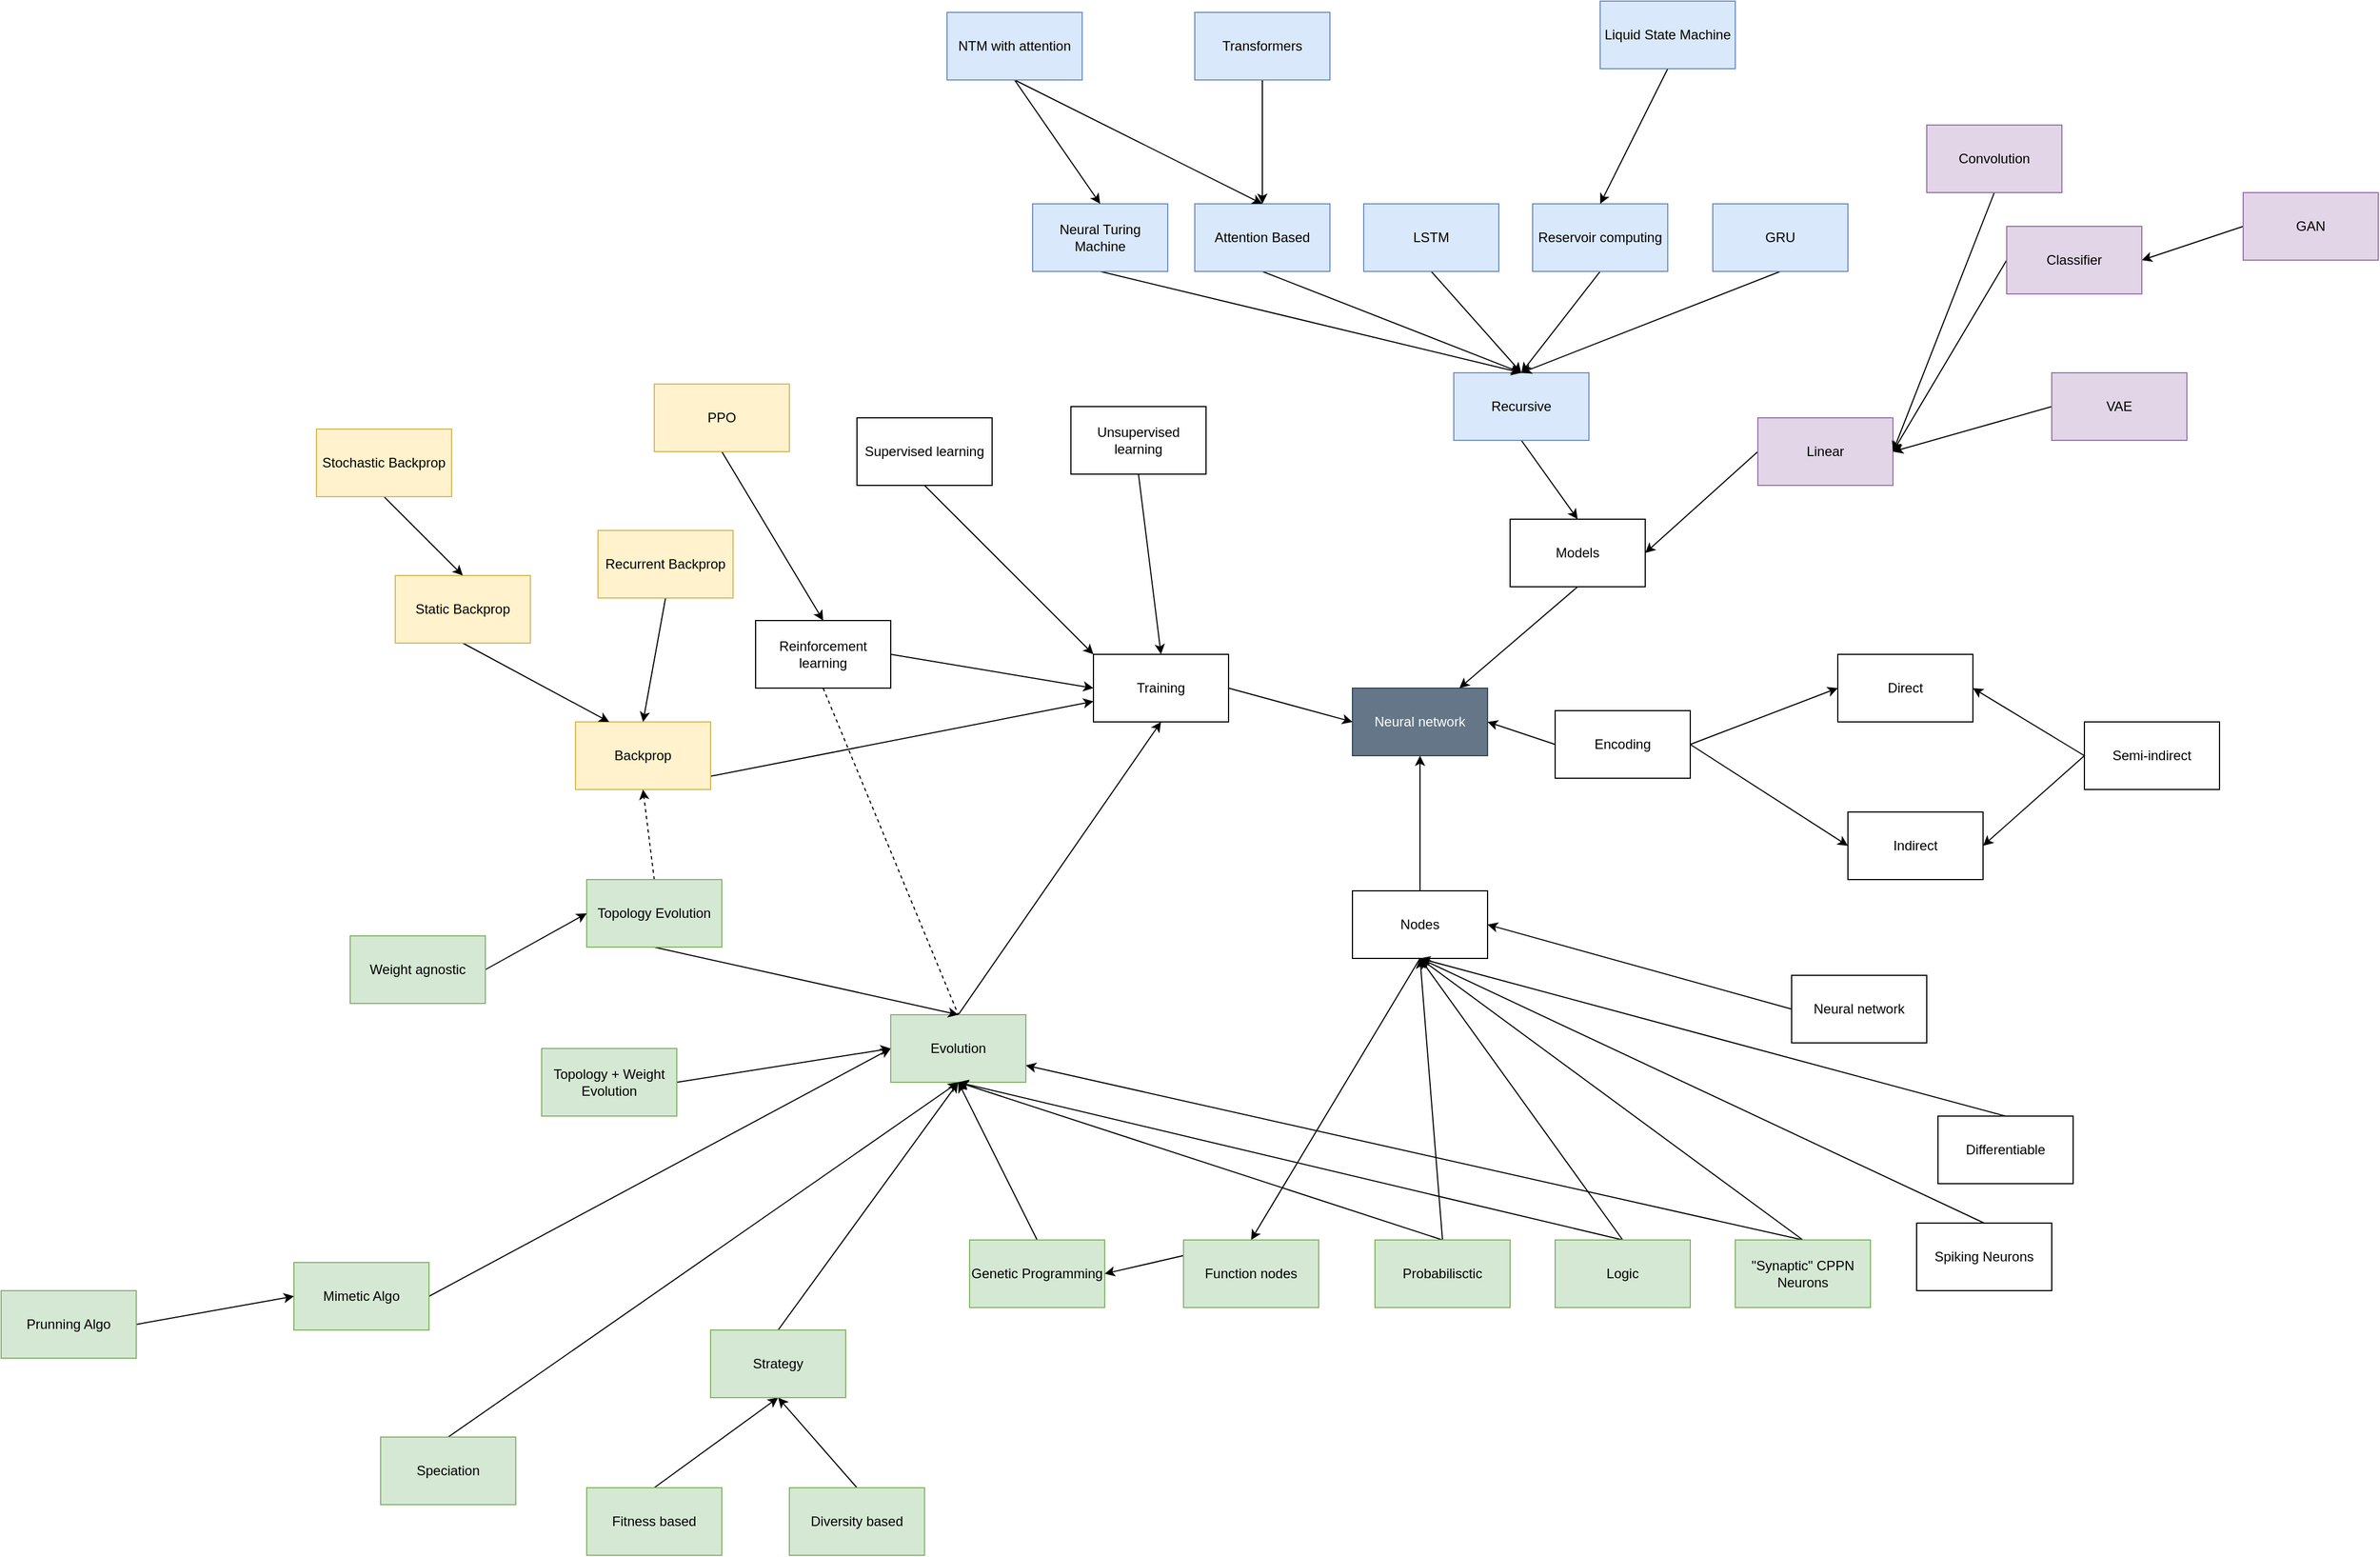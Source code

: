 <mxfile version="20.7.4" type="device"><diagram id="jckQeYtzRk6wlmxEwUo7" name="Page-1"><mxGraphModel dx="3683" dy="2355" grid="1" gridSize="10" guides="1" tooltips="1" connect="1" arrows="1" fold="1" page="1" pageScale="1" pageWidth="827" pageHeight="1169" math="0" shadow="0"><root><mxCell id="0"/><mxCell id="1" parent="0"/><mxCell id="OM-wwiW8pmbri_8npia0-2" value="Neural network" style="rounded=0;whiteSpace=wrap;html=1;fillColor=#647687;fontColor=#ffffff;strokeColor=#314354;" parent="1" vertex="1"><mxGeometry x="330" y="330" width="120" height="60" as="geometry"/></mxCell><mxCell id="OM-wwiW8pmbri_8npia0-6" style="edgeStyle=none;rounded=0;orthogonalLoop=1;jettySize=auto;html=1;exitX=0.5;exitY=1;exitDx=0;exitDy=0;" parent="1" source="OM-wwiW8pmbri_8npia0-5" target="OM-wwiW8pmbri_8npia0-2" edge="1"><mxGeometry relative="1" as="geometry"/></mxCell><mxCell id="OM-wwiW8pmbri_8npia0-5" value="Models" style="rounded=0;whiteSpace=wrap;html=1;" parent="1" vertex="1"><mxGeometry x="470" y="180" width="120" height="60" as="geometry"/></mxCell><mxCell id="OM-wwiW8pmbri_8npia0-28" style="edgeStyle=none;rounded=0;orthogonalLoop=1;jettySize=auto;html=1;exitX=1;exitY=0.5;exitDx=0;exitDy=0;entryX=0;entryY=0.5;entryDx=0;entryDy=0;" parent="1" source="OM-wwiW8pmbri_8npia0-7" target="OM-wwiW8pmbri_8npia0-2" edge="1"><mxGeometry relative="1" as="geometry"/></mxCell><mxCell id="OM-wwiW8pmbri_8npia0-7" value="Training" style="rounded=0;whiteSpace=wrap;html=1;" parent="1" vertex="1"><mxGeometry x="100" y="300" width="120" height="60" as="geometry"/></mxCell><mxCell id="OM-wwiW8pmbri_8npia0-74" style="edgeStyle=none;rounded=0;orthogonalLoop=1;jettySize=auto;html=1;exitX=0;exitY=0.5;exitDx=0;exitDy=0;entryX=1;entryY=0.5;entryDx=0;entryDy=0;" parent="1" source="OM-wwiW8pmbri_8npia0-9" target="OM-wwiW8pmbri_8npia0-5" edge="1"><mxGeometry relative="1" as="geometry"/></mxCell><mxCell id="OM-wwiW8pmbri_8npia0-9" value="Linear" style="rounded=0;whiteSpace=wrap;html=1;fillColor=#e1d5e7;strokeColor=#9673a6;" parent="1" vertex="1"><mxGeometry x="690" y="90" width="120" height="60" as="geometry"/></mxCell><mxCell id="OM-wwiW8pmbri_8npia0-12" style="edgeStyle=none;rounded=0;orthogonalLoop=1;jettySize=auto;html=1;exitX=0.5;exitY=1;exitDx=0;exitDy=0;entryX=1;entryY=0.5;entryDx=0;entryDy=0;" parent="1" source="OM-wwiW8pmbri_8npia0-11" target="OM-wwiW8pmbri_8npia0-9" edge="1"><mxGeometry relative="1" as="geometry"/></mxCell><mxCell id="OM-wwiW8pmbri_8npia0-11" value="Convolution" style="rounded=0;whiteSpace=wrap;html=1;fillColor=#e1d5e7;strokeColor=#9673a6;" parent="1" vertex="1"><mxGeometry x="840" y="-170" width="120" height="60" as="geometry"/></mxCell><mxCell id="OM-wwiW8pmbri_8npia0-14" style="edgeStyle=none;rounded=0;orthogonalLoop=1;jettySize=auto;html=1;exitX=0.5;exitY=1;exitDx=0;exitDy=0;entryX=0.5;entryY=0;entryDx=0;entryDy=0;" parent="1" source="OM-wwiW8pmbri_8npia0-13" target="OM-wwiW8pmbri_8npia0-5" edge="1"><mxGeometry relative="1" as="geometry"/></mxCell><mxCell id="OM-wwiW8pmbri_8npia0-13" value="Recursive" style="rounded=0;whiteSpace=wrap;html=1;fillColor=#dae8fc;strokeColor=#6c8ebf;" parent="1" vertex="1"><mxGeometry x="420" y="50" width="120" height="60" as="geometry"/></mxCell><mxCell id="OM-wwiW8pmbri_8npia0-17" style="edgeStyle=none;rounded=0;orthogonalLoop=1;jettySize=auto;html=1;exitX=0.5;exitY=1;exitDx=0;exitDy=0;entryX=0.5;entryY=0;entryDx=0;entryDy=0;" parent="1" source="OM-wwiW8pmbri_8npia0-16" target="OM-wwiW8pmbri_8npia0-13" edge="1"><mxGeometry relative="1" as="geometry"/></mxCell><mxCell id="OM-wwiW8pmbri_8npia0-16" value="LSTM" style="rounded=0;whiteSpace=wrap;html=1;fillColor=#dae8fc;strokeColor=#6c8ebf;" parent="1" vertex="1"><mxGeometry x="340" y="-100" width="120" height="60" as="geometry"/></mxCell><mxCell id="OM-wwiW8pmbri_8npia0-19" style="edgeStyle=none;rounded=0;orthogonalLoop=1;jettySize=auto;html=1;exitX=0.5;exitY=1;exitDx=0;exitDy=0;entryX=0.5;entryY=0;entryDx=0;entryDy=0;" parent="1" source="OM-wwiW8pmbri_8npia0-18" target="OM-wwiW8pmbri_8npia0-13" edge="1"><mxGeometry relative="1" as="geometry"/></mxCell><mxCell id="OM-wwiW8pmbri_8npia0-18" value="Attention Based" style="rounded=0;whiteSpace=wrap;html=1;fillColor=#dae8fc;strokeColor=#6c8ebf;" parent="1" vertex="1"><mxGeometry x="190" y="-100" width="120" height="60" as="geometry"/></mxCell><mxCell id="OM-wwiW8pmbri_8npia0-22" style="edgeStyle=none;rounded=0;orthogonalLoop=1;jettySize=auto;html=1;exitX=0.5;exitY=1;exitDx=0;exitDy=0;entryX=0.5;entryY=0;entryDx=0;entryDy=0;" parent="1" source="OM-wwiW8pmbri_8npia0-21" target="OM-wwiW8pmbri_8npia0-13" edge="1"><mxGeometry relative="1" as="geometry"/></mxCell><mxCell id="OM-wwiW8pmbri_8npia0-21" value="Neural Turing Machine" style="rounded=0;whiteSpace=wrap;html=1;fillColor=#dae8fc;strokeColor=#6c8ebf;" parent="1" vertex="1"><mxGeometry x="46" y="-100" width="120" height="60" as="geometry"/></mxCell><mxCell id="OM-wwiW8pmbri_8npia0-24" style="edgeStyle=none;rounded=0;orthogonalLoop=1;jettySize=auto;html=1;exitX=0.5;exitY=1;exitDx=0;exitDy=0;entryX=0.5;entryY=0;entryDx=0;entryDy=0;" parent="1" source="OM-wwiW8pmbri_8npia0-23" target="OM-wwiW8pmbri_8npia0-21" edge="1"><mxGeometry relative="1" as="geometry"/></mxCell><mxCell id="OM-wwiW8pmbri_8npia0-25" style="edgeStyle=none;rounded=0;orthogonalLoop=1;jettySize=auto;html=1;exitX=0.5;exitY=1;exitDx=0;exitDy=0;entryX=0.5;entryY=0;entryDx=0;entryDy=0;" parent="1" source="OM-wwiW8pmbri_8npia0-23" target="OM-wwiW8pmbri_8npia0-18" edge="1"><mxGeometry relative="1" as="geometry"/></mxCell><mxCell id="OM-wwiW8pmbri_8npia0-23" value="NTM with attention" style="rounded=0;whiteSpace=wrap;html=1;fillColor=#dae8fc;strokeColor=#6c8ebf;" parent="1" vertex="1"><mxGeometry x="-30" y="-270" width="120" height="60" as="geometry"/></mxCell><mxCell id="OM-wwiW8pmbri_8npia0-27" style="edgeStyle=none;rounded=0;orthogonalLoop=1;jettySize=auto;html=1;exitX=0.5;exitY=1;exitDx=0;exitDy=0;" parent="1" source="OM-wwiW8pmbri_8npia0-26" target="OM-wwiW8pmbri_8npia0-7" edge="1"><mxGeometry relative="1" as="geometry"/></mxCell><mxCell id="OM-wwiW8pmbri_8npia0-26" value="Backprop" style="rounded=0;whiteSpace=wrap;html=1;fillColor=#fff2cc;strokeColor=#d6b656;" parent="1" vertex="1"><mxGeometry x="-360" y="360" width="120" height="60" as="geometry"/></mxCell><mxCell id="OM-wwiW8pmbri_8npia0-30" style="edgeStyle=none;rounded=0;orthogonalLoop=1;jettySize=auto;html=1;exitX=0.5;exitY=1;exitDx=0;exitDy=0;entryX=0.5;entryY=0;entryDx=0;entryDy=0;" parent="1" source="OM-wwiW8pmbri_8npia0-29" target="OM-wwiW8pmbri_8npia0-26" edge="1"><mxGeometry relative="1" as="geometry"/></mxCell><mxCell id="OM-wwiW8pmbri_8npia0-29" value="Recurrent Backprop" style="rounded=0;whiteSpace=wrap;html=1;fillColor=#fff2cc;strokeColor=#d6b656;" parent="1" vertex="1"><mxGeometry x="-340" y="190" width="120" height="60" as="geometry"/></mxCell><mxCell id="OM-wwiW8pmbri_8npia0-32" style="edgeStyle=none;rounded=0;orthogonalLoop=1;jettySize=auto;html=1;exitX=0.5;exitY=1;exitDx=0;exitDy=0;entryX=0.25;entryY=0;entryDx=0;entryDy=0;" parent="1" source="OM-wwiW8pmbri_8npia0-31" target="OM-wwiW8pmbri_8npia0-26" edge="1"><mxGeometry relative="1" as="geometry"/></mxCell><mxCell id="OM-wwiW8pmbri_8npia0-31" value="Static Backprop" style="rounded=0;whiteSpace=wrap;html=1;fillColor=#fff2cc;strokeColor=#d6b656;" parent="1" vertex="1"><mxGeometry x="-520" y="230" width="120" height="60" as="geometry"/></mxCell><mxCell id="OM-wwiW8pmbri_8npia0-34" style="edgeStyle=none;rounded=0;orthogonalLoop=1;jettySize=auto;html=1;exitX=0.5;exitY=1;exitDx=0;exitDy=0;entryX=0.5;entryY=0;entryDx=0;entryDy=0;" parent="1" source="OM-wwiW8pmbri_8npia0-33" target="OM-wwiW8pmbri_8npia0-31" edge="1"><mxGeometry relative="1" as="geometry"/></mxCell><mxCell id="OM-wwiW8pmbri_8npia0-33" value="Stochastic Backprop" style="rounded=0;whiteSpace=wrap;html=1;fillColor=#fff2cc;strokeColor=#d6b656;" parent="1" vertex="1"><mxGeometry x="-590" y="100" width="120" height="60" as="geometry"/></mxCell><mxCell id="OM-wwiW8pmbri_8npia0-44" style="edgeStyle=none;rounded=0;orthogonalLoop=1;jettySize=auto;html=1;exitX=1;exitY=0.5;exitDx=0;exitDy=0;entryX=0;entryY=0.5;entryDx=0;entryDy=0;" parent="1" source="OM-wwiW8pmbri_8npia0-36" target="OM-wwiW8pmbri_8npia0-43" edge="1"><mxGeometry relative="1" as="geometry"/></mxCell><mxCell id="OM-wwiW8pmbri_8npia0-36" value="Mimetic Algo" style="rounded=0;whiteSpace=wrap;html=1;fillColor=#d5e8d4;strokeColor=#82b366;" parent="1" vertex="1"><mxGeometry x="-610" y="840" width="120" height="60" as="geometry"/></mxCell><mxCell id="OM-wwiW8pmbri_8npia0-40" style="edgeStyle=none;rounded=0;orthogonalLoop=1;jettySize=auto;html=1;exitX=1;exitY=0.5;exitDx=0;exitDy=0;entryX=0;entryY=0.5;entryDx=0;entryDy=0;" parent="1" source="OM-wwiW8pmbri_8npia0-39" target="OM-wwiW8pmbri_8npia0-36" edge="1"><mxGeometry relative="1" as="geometry"/></mxCell><mxCell id="OM-wwiW8pmbri_8npia0-39" value="Prunning Algo" style="rounded=0;whiteSpace=wrap;html=1;fillColor=#d5e8d4;strokeColor=#82b366;" parent="1" vertex="1"><mxGeometry x="-870" y="865" width="120" height="60" as="geometry"/></mxCell><mxCell id="OM-wwiW8pmbri_8npia0-67" style="edgeStyle=none;rounded=0;orthogonalLoop=1;jettySize=auto;html=1;exitX=1;exitY=0.5;exitDx=0;exitDy=0;entryX=0;entryY=0.5;entryDx=0;entryDy=0;" parent="1" source="OM-wwiW8pmbri_8npia0-41" target="OM-wwiW8pmbri_8npia0-43" edge="1"><mxGeometry relative="1" as="geometry"/></mxCell><mxCell id="OM-wwiW8pmbri_8npia0-41" value="Topology + Weight Evolution" style="rounded=0;whiteSpace=wrap;html=1;fillColor=#d5e8d4;strokeColor=#82b366;" parent="1" vertex="1"><mxGeometry x="-390" y="650" width="120" height="60" as="geometry"/></mxCell><mxCell id="OM-wwiW8pmbri_8npia0-116" style="edgeStyle=none;rounded=0;orthogonalLoop=1;jettySize=auto;html=1;exitX=0.5;exitY=0;exitDx=0;exitDy=0;entryX=0.5;entryY=1;entryDx=0;entryDy=0;" parent="1" source="OM-wwiW8pmbri_8npia0-43" target="OM-wwiW8pmbri_8npia0-7" edge="1"><mxGeometry relative="1" as="geometry"/></mxCell><mxCell id="OM-wwiW8pmbri_8npia0-43" value="Evolution" style="rounded=0;whiteSpace=wrap;html=1;fillColor=#d5e8d4;strokeColor=#82b366;" parent="1" vertex="1"><mxGeometry x="-80" y="620" width="120" height="60" as="geometry"/></mxCell><mxCell id="OM-wwiW8pmbri_8npia0-49" style="edgeStyle=none;rounded=0;orthogonalLoop=1;jettySize=auto;html=1;exitX=0.5;exitY=1;exitDx=0;exitDy=0;entryX=0.5;entryY=0;entryDx=0;entryDy=0;" parent="1" source="OM-wwiW8pmbri_8npia0-48" target="OM-wwiW8pmbri_8npia0-43" edge="1"><mxGeometry relative="1" as="geometry"/></mxCell><mxCell id="OM-wwiW8pmbri_8npia0-115" style="edgeStyle=none;rounded=0;orthogonalLoop=1;jettySize=auto;html=1;exitX=0.5;exitY=0;exitDx=0;exitDy=0;entryX=0.5;entryY=1;entryDx=0;entryDy=0;dashed=1;" parent="1" source="OM-wwiW8pmbri_8npia0-48" target="OM-wwiW8pmbri_8npia0-26" edge="1"><mxGeometry relative="1" as="geometry"/></mxCell><mxCell id="OM-wwiW8pmbri_8npia0-48" value="Topology Evolution" style="rounded=0;whiteSpace=wrap;html=1;fillColor=#d5e8d4;strokeColor=#82b366;" parent="1" vertex="1"><mxGeometry x="-350" y="500" width="120" height="60" as="geometry"/></mxCell><mxCell id="OM-wwiW8pmbri_8npia0-52" style="edgeStyle=none;rounded=0;orthogonalLoop=1;jettySize=auto;html=1;exitX=1;exitY=0.5;exitDx=0;exitDy=0;entryX=0;entryY=0.5;entryDx=0;entryDy=0;" parent="1" source="OM-wwiW8pmbri_8npia0-51" target="OM-wwiW8pmbri_8npia0-48" edge="1"><mxGeometry relative="1" as="geometry"/></mxCell><mxCell id="OM-wwiW8pmbri_8npia0-51" value="Weight agnostic" style="rounded=0;whiteSpace=wrap;html=1;fillColor=#d5e8d4;strokeColor=#82b366;" parent="1" vertex="1"><mxGeometry x="-560" y="550" width="120" height="60" as="geometry"/></mxCell><mxCell id="OM-wwiW8pmbri_8npia0-63" style="edgeStyle=none;rounded=0;orthogonalLoop=1;jettySize=auto;html=1;exitX=0.5;exitY=0;exitDx=0;exitDy=0;entryX=0.5;entryY=1;entryDx=0;entryDy=0;" parent="1" source="OM-wwiW8pmbri_8npia0-61" target="OM-wwiW8pmbri_8npia0-43" edge="1"><mxGeometry relative="1" as="geometry"/></mxCell><mxCell id="OM-wwiW8pmbri_8npia0-61" value="Speciation" style="rounded=0;whiteSpace=wrap;html=1;fillColor=#d5e8d4;strokeColor=#82b366;" parent="1" vertex="1"><mxGeometry x="-533" y="995" width="120" height="60" as="geometry"/></mxCell><mxCell id="OM-wwiW8pmbri_8npia0-107" style="edgeStyle=none;rounded=0;orthogonalLoop=1;jettySize=auto;html=1;exitX=0.5;exitY=0;exitDx=0;exitDy=0;entryX=0.5;entryY=1;entryDx=0;entryDy=0;" parent="1" source="OM-wwiW8pmbri_8npia0-65" target="OM-wwiW8pmbri_8npia0-105" edge="1"><mxGeometry relative="1" as="geometry"/></mxCell><mxCell id="OM-wwiW8pmbri_8npia0-65" value="Fitness based" style="rounded=0;whiteSpace=wrap;html=1;fillColor=#d5e8d4;strokeColor=#82b366;" parent="1" vertex="1"><mxGeometry x="-350" y="1040" width="120" height="60" as="geometry"/></mxCell><mxCell id="OM-wwiW8pmbri_8npia0-98" style="edgeStyle=none;rounded=0;orthogonalLoop=1;jettySize=auto;html=1;exitX=0;exitY=0.5;exitDx=0;exitDy=0;entryX=1;entryY=0.5;entryDx=0;entryDy=0;" parent="1" source="OM-wwiW8pmbri_8npia0-69" target="OM-wwiW8pmbri_8npia0-96" edge="1"><mxGeometry relative="1" as="geometry"/></mxCell><mxCell id="OM-wwiW8pmbri_8npia0-69" value="GAN" style="rounded=0;whiteSpace=wrap;html=1;fillColor=#e1d5e7;strokeColor=#9673a6;" parent="1" vertex="1"><mxGeometry x="1121" y="-110" width="120" height="60" as="geometry"/></mxCell><mxCell id="OM-wwiW8pmbri_8npia0-73" style="edgeStyle=none;rounded=0;orthogonalLoop=1;jettySize=auto;html=1;exitX=0;exitY=0.5;exitDx=0;exitDy=0;entryX=1;entryY=0.5;entryDx=0;entryDy=0;" parent="1" source="OM-wwiW8pmbri_8npia0-70" target="OM-wwiW8pmbri_8npia0-9" edge="1"><mxGeometry relative="1" as="geometry"/></mxCell><mxCell id="OM-wwiW8pmbri_8npia0-70" value="VAE" style="rounded=0;whiteSpace=wrap;html=1;fillColor=#e1d5e7;strokeColor=#9673a6;" parent="1" vertex="1"><mxGeometry x="951" y="50" width="120" height="60" as="geometry"/></mxCell><mxCell id="OM-wwiW8pmbri_8npia0-84" style="edgeStyle=none;rounded=0;orthogonalLoop=1;jettySize=auto;html=1;exitX=0.5;exitY=0;exitDx=0;exitDy=0;entryX=0.5;entryY=1;entryDx=0;entryDy=0;" parent="1" source="OM-wwiW8pmbri_8npia0-75" target="OM-wwiW8pmbri_8npia0-2" edge="1"><mxGeometry relative="1" as="geometry"/></mxCell><mxCell id="OM-wwiW8pmbri_8npia0-112" style="edgeStyle=none;rounded=0;orthogonalLoop=1;jettySize=auto;html=1;exitX=0.5;exitY=1;exitDx=0;exitDy=0;entryX=0.5;entryY=0;entryDx=0;entryDy=0;" parent="1" source="OM-wwiW8pmbri_8npia0-75" target="OM-wwiW8pmbri_8npia0-111" edge="1"><mxGeometry relative="1" as="geometry"/></mxCell><mxCell id="OM-wwiW8pmbri_8npia0-75" value="Nodes" style="rounded=0;whiteSpace=wrap;html=1;" parent="1" vertex="1"><mxGeometry x="330" y="510" width="120" height="60" as="geometry"/></mxCell><mxCell id="OM-wwiW8pmbri_8npia0-85" style="edgeStyle=none;rounded=0;orthogonalLoop=1;jettySize=auto;html=1;exitX=0.5;exitY=0;exitDx=0;exitDy=0;entryX=0.5;entryY=1;entryDx=0;entryDy=0;" parent="1" source="OM-wwiW8pmbri_8npia0-78" target="OM-wwiW8pmbri_8npia0-75" edge="1"><mxGeometry relative="1" as="geometry"/></mxCell><mxCell id="OM-wwiW8pmbri_8npia0-78" value="Differentiable" style="rounded=0;whiteSpace=wrap;html=1;" parent="1" vertex="1"><mxGeometry x="850" y="710" width="120" height="60" as="geometry"/></mxCell><mxCell id="OM-wwiW8pmbri_8npia0-86" style="edgeStyle=none;rounded=0;orthogonalLoop=1;jettySize=auto;html=1;exitX=0.5;exitY=0;exitDx=0;exitDy=0;entryX=0.5;entryY=1;entryDx=0;entryDy=0;" parent="1" source="OM-wwiW8pmbri_8npia0-80" target="OM-wwiW8pmbri_8npia0-75" edge="1"><mxGeometry relative="1" as="geometry"/></mxCell><mxCell id="OM-wwiW8pmbri_8npia0-89" style="edgeStyle=none;rounded=0;orthogonalLoop=1;jettySize=auto;html=1;exitX=0.5;exitY=0;exitDx=0;exitDy=0;entryX=0.5;entryY=1;entryDx=0;entryDy=0;" parent="1" source="OM-wwiW8pmbri_8npia0-80" target="OM-wwiW8pmbri_8npia0-43" edge="1"><mxGeometry relative="1" as="geometry"/></mxCell><mxCell id="OM-wwiW8pmbri_8npia0-80" value="Logic" style="rounded=0;whiteSpace=wrap;html=1;fillColor=#d5e8d4;strokeColor=#82b366;" parent="1" vertex="1"><mxGeometry x="510" y="820" width="120" height="60" as="geometry"/></mxCell><mxCell id="OM-wwiW8pmbri_8npia0-87" style="edgeStyle=none;rounded=0;orthogonalLoop=1;jettySize=auto;html=1;exitX=0.5;exitY=0;exitDx=0;exitDy=0;entryX=0.5;entryY=1;entryDx=0;entryDy=0;" parent="1" source="OM-wwiW8pmbri_8npia0-82" target="OM-wwiW8pmbri_8npia0-75" edge="1"><mxGeometry relative="1" as="geometry"/></mxCell><mxCell id="OM-wwiW8pmbri_8npia0-88" style="edgeStyle=none;rounded=0;orthogonalLoop=1;jettySize=auto;html=1;exitX=0.5;exitY=0;exitDx=0;exitDy=0;entryX=0.5;entryY=1;entryDx=0;entryDy=0;" parent="1" source="OM-wwiW8pmbri_8npia0-82" target="OM-wwiW8pmbri_8npia0-43" edge="1"><mxGeometry relative="1" as="geometry"/></mxCell><mxCell id="OM-wwiW8pmbri_8npia0-82" value="Probabilisctic" style="rounded=0;whiteSpace=wrap;html=1;fillColor=#d5e8d4;strokeColor=#82b366;" parent="1" vertex="1"><mxGeometry x="350" y="820" width="120" height="60" as="geometry"/></mxCell><mxCell id="OM-wwiW8pmbri_8npia0-94" style="edgeStyle=none;rounded=0;orthogonalLoop=1;jettySize=auto;html=1;exitX=1;exitY=0.5;exitDx=0;exitDy=0;entryX=0;entryY=0.5;entryDx=0;entryDy=0;" parent="1" source="OM-wwiW8pmbri_8npia0-90" target="OM-wwiW8pmbri_8npia0-92" edge="1"><mxGeometry relative="1" as="geometry"/></mxCell><mxCell id="OM-wwiW8pmbri_8npia0-95" style="edgeStyle=none;rounded=0;orthogonalLoop=1;jettySize=auto;html=1;exitX=1;exitY=0.5;exitDx=0;exitDy=0;entryX=0;entryY=0.5;entryDx=0;entryDy=0;" parent="1" source="OM-wwiW8pmbri_8npia0-90" target="OM-wwiW8pmbri_8npia0-93" edge="1"><mxGeometry relative="1" as="geometry"/></mxCell><mxCell id="OM-wwiW8pmbri_8npia0-101" style="edgeStyle=none;rounded=0;orthogonalLoop=1;jettySize=auto;html=1;exitX=0;exitY=0.5;exitDx=0;exitDy=0;entryX=1;entryY=0.5;entryDx=0;entryDy=0;" parent="1" source="OM-wwiW8pmbri_8npia0-90" target="OM-wwiW8pmbri_8npia0-2" edge="1"><mxGeometry relative="1" as="geometry"/></mxCell><mxCell id="OM-wwiW8pmbri_8npia0-90" value="Encoding" style="rounded=0;whiteSpace=wrap;html=1;" parent="1" vertex="1"><mxGeometry x="510" y="350" width="120" height="60" as="geometry"/></mxCell><mxCell id="OM-wwiW8pmbri_8npia0-92" value="Direct" style="rounded=0;whiteSpace=wrap;html=1;" parent="1" vertex="1"><mxGeometry x="761" y="300" width="120" height="60" as="geometry"/></mxCell><mxCell id="OM-wwiW8pmbri_8npia0-93" value="Indirect" style="rounded=0;whiteSpace=wrap;html=1;" parent="1" vertex="1"><mxGeometry x="770" y="440" width="120" height="60" as="geometry"/></mxCell><mxCell id="OM-wwiW8pmbri_8npia0-97" style="edgeStyle=none;rounded=0;orthogonalLoop=1;jettySize=auto;html=1;exitX=0;exitY=0.5;exitDx=0;exitDy=0;entryX=1;entryY=0.5;entryDx=0;entryDy=0;" parent="1" source="OM-wwiW8pmbri_8npia0-96" target="OM-wwiW8pmbri_8npia0-9" edge="1"><mxGeometry relative="1" as="geometry"/></mxCell><mxCell id="OM-wwiW8pmbri_8npia0-96" value="Classifier" style="rounded=0;whiteSpace=wrap;html=1;fillColor=#e1d5e7;strokeColor=#9673a6;" parent="1" vertex="1"><mxGeometry x="911" y="-80" width="120" height="60" as="geometry"/></mxCell><mxCell id="OM-wwiW8pmbri_8npia0-106" style="edgeStyle=none;rounded=0;orthogonalLoop=1;jettySize=auto;html=1;exitX=0.5;exitY=0;exitDx=0;exitDy=0;entryX=0.5;entryY=1;entryDx=0;entryDy=0;" parent="1" source="OM-wwiW8pmbri_8npia0-99" target="OM-wwiW8pmbri_8npia0-105" edge="1"><mxGeometry relative="1" as="geometry"/></mxCell><mxCell id="OM-wwiW8pmbri_8npia0-99" value="Diversity based" style="rounded=0;whiteSpace=wrap;html=1;fillColor=#d5e8d4;strokeColor=#82b366;" parent="1" vertex="1"><mxGeometry x="-170" y="1040" width="120" height="60" as="geometry"/></mxCell><mxCell id="OM-wwiW8pmbri_8npia0-103" style="edgeStyle=none;rounded=0;orthogonalLoop=1;jettySize=auto;html=1;exitX=0.5;exitY=1;exitDx=0;exitDy=0;entryX=0.5;entryY=0;entryDx=0;entryDy=0;" parent="1" source="OM-wwiW8pmbri_8npia0-102" target="OM-wwiW8pmbri_8npia0-13" edge="1"><mxGeometry relative="1" as="geometry"/></mxCell><mxCell id="OM-wwiW8pmbri_8npia0-102" value="Reservoir computing" style="rounded=0;whiteSpace=wrap;html=1;fillColor=#dae8fc;strokeColor=#6c8ebf;" parent="1" vertex="1"><mxGeometry x="490" y="-100" width="120" height="60" as="geometry"/></mxCell><mxCell id="OM-wwiW8pmbri_8npia0-109" style="edgeStyle=none;rounded=0;orthogonalLoop=1;jettySize=auto;html=1;exitX=0.5;exitY=0;exitDx=0;exitDy=0;entryX=0.5;entryY=1;entryDx=0;entryDy=0;" parent="1" source="OM-wwiW8pmbri_8npia0-104" target="OM-wwiW8pmbri_8npia0-43" edge="1"><mxGeometry relative="1" as="geometry"/></mxCell><mxCell id="OM-wwiW8pmbri_8npia0-104" value="Genetic Programming" style="rounded=0;whiteSpace=wrap;html=1;fillColor=#d5e8d4;strokeColor=#82b366;" parent="1" vertex="1"><mxGeometry x="-10" y="820" width="120" height="60" as="geometry"/></mxCell><mxCell id="OM-wwiW8pmbri_8npia0-108" style="edgeStyle=none;rounded=0;orthogonalLoop=1;jettySize=auto;html=1;exitX=0.5;exitY=0;exitDx=0;exitDy=0;entryX=0.5;entryY=1;entryDx=0;entryDy=0;" parent="1" source="OM-wwiW8pmbri_8npia0-105" target="OM-wwiW8pmbri_8npia0-43" edge="1"><mxGeometry relative="1" as="geometry"/></mxCell><mxCell id="OM-wwiW8pmbri_8npia0-105" value="Strategy" style="rounded=0;whiteSpace=wrap;html=1;fillColor=#d5e8d4;strokeColor=#82b366;" parent="1" vertex="1"><mxGeometry x="-240" y="900" width="120" height="60" as="geometry"/></mxCell><mxCell id="OM-wwiW8pmbri_8npia0-114" style="edgeStyle=none;rounded=0;orthogonalLoop=1;jettySize=auto;html=1;exitX=0.5;exitY=0;exitDx=0;exitDy=0;entryX=1;entryY=0.5;entryDx=0;entryDy=0;" parent="1" source="OM-wwiW8pmbri_8npia0-111" target="OM-wwiW8pmbri_8npia0-104" edge="1"><mxGeometry relative="1" as="geometry"/></mxCell><mxCell id="OM-wwiW8pmbri_8npia0-111" value="Function nodes" style="rounded=0;whiteSpace=wrap;html=1;fillColor=#d5e8d4;strokeColor=#82b366;" parent="1" vertex="1"><mxGeometry x="180" y="820" width="120" height="60" as="geometry"/></mxCell><mxCell id="OM-wwiW8pmbri_8npia0-122" style="edgeStyle=none;rounded=0;orthogonalLoop=1;jettySize=auto;html=1;exitX=0.5;exitY=1;exitDx=0;exitDy=0;entryX=0;entryY=0;entryDx=0;entryDy=0;" parent="1" source="OM-wwiW8pmbri_8npia0-117" target="OM-wwiW8pmbri_8npia0-7" edge="1"><mxGeometry relative="1" as="geometry"/></mxCell><mxCell id="OM-wwiW8pmbri_8npia0-117" value="Supervised learning" style="rounded=0;whiteSpace=wrap;html=1;" parent="1" vertex="1"><mxGeometry x="-110" y="90" width="120" height="60" as="geometry"/></mxCell><mxCell id="OM-wwiW8pmbri_8npia0-121" style="edgeStyle=none;rounded=0;orthogonalLoop=1;jettySize=auto;html=1;exitX=0.5;exitY=1;exitDx=0;exitDy=0;entryX=0.5;entryY=0;entryDx=0;entryDy=0;" parent="1" source="OM-wwiW8pmbri_8npia0-118" target="OM-wwiW8pmbri_8npia0-7" edge="1"><mxGeometry relative="1" as="geometry"/></mxCell><mxCell id="OM-wwiW8pmbri_8npia0-118" value="Unsupervised learning" style="rounded=0;whiteSpace=wrap;html=1;" parent="1" vertex="1"><mxGeometry x="80" y="80" width="120" height="60" as="geometry"/></mxCell><mxCell id="OM-wwiW8pmbri_8npia0-125" style="edgeStyle=none;rounded=0;orthogonalLoop=1;jettySize=auto;html=1;exitX=0.5;exitY=1;exitDx=0;exitDy=0;entryX=0.5;entryY=0;entryDx=0;entryDy=0;dashed=1;endArrow=none;endFill=0;" parent="1" source="OM-wwiW8pmbri_8npia0-119" target="OM-wwiW8pmbri_8npia0-43" edge="1"><mxGeometry relative="1" as="geometry"/></mxCell><mxCell id="OM-wwiW8pmbri_8npia0-126" style="edgeStyle=none;rounded=0;orthogonalLoop=1;jettySize=auto;html=1;exitX=1;exitY=0.5;exitDx=0;exitDy=0;entryX=0;entryY=0.5;entryDx=0;entryDy=0;endArrow=classic;endFill=1;" parent="1" source="OM-wwiW8pmbri_8npia0-119" target="OM-wwiW8pmbri_8npia0-7" edge="1"><mxGeometry relative="1" as="geometry"/></mxCell><mxCell id="OM-wwiW8pmbri_8npia0-119" value="Reinforcement learning" style="rounded=0;whiteSpace=wrap;html=1;" parent="1" vertex="1"><mxGeometry x="-200" y="270" width="120" height="60" as="geometry"/></mxCell><mxCell id="OM-wwiW8pmbri_8npia0-124" style="edgeStyle=none;rounded=0;orthogonalLoop=1;jettySize=auto;html=1;exitX=0.5;exitY=1;exitDx=0;exitDy=0;entryX=0.5;entryY=0;entryDx=0;entryDy=0;" parent="1" source="OM-wwiW8pmbri_8npia0-123" target="OM-wwiW8pmbri_8npia0-119" edge="1"><mxGeometry relative="1" as="geometry"/></mxCell><mxCell id="OM-wwiW8pmbri_8npia0-123" value="PPO" style="rounded=0;whiteSpace=wrap;html=1;fillColor=#fff2cc;strokeColor=#d6b656;" parent="1" vertex="1"><mxGeometry x="-290" y="60" width="120" height="60" as="geometry"/></mxCell><mxCell id="OM-wwiW8pmbri_8npia0-128" style="edgeStyle=none;rounded=0;orthogonalLoop=1;jettySize=auto;html=1;exitX=0.5;exitY=1;exitDx=0;exitDy=0;entryX=0.5;entryY=0;entryDx=0;entryDy=0;endArrow=classic;endFill=1;" parent="1" source="OM-wwiW8pmbri_8npia0-127" target="OM-wwiW8pmbri_8npia0-18" edge="1"><mxGeometry relative="1" as="geometry"/></mxCell><mxCell id="OM-wwiW8pmbri_8npia0-127" value="Transformers" style="rounded=0;whiteSpace=wrap;html=1;fillColor=#dae8fc;strokeColor=#6c8ebf;" parent="1" vertex="1"><mxGeometry x="190" y="-270" width="120" height="60" as="geometry"/></mxCell><mxCell id="OM-wwiW8pmbri_8npia0-130" style="edgeStyle=none;rounded=0;orthogonalLoop=1;jettySize=auto;html=1;exitX=0.5;exitY=1;exitDx=0;exitDy=0;entryX=0.5;entryY=0;entryDx=0;entryDy=0;endArrow=classic;endFill=1;" parent="1" source="OM-wwiW8pmbri_8npia0-129" target="OM-wwiW8pmbri_8npia0-13" edge="1"><mxGeometry relative="1" as="geometry"/></mxCell><mxCell id="OM-wwiW8pmbri_8npia0-129" value="GRU" style="rounded=0;whiteSpace=wrap;html=1;fillColor=#dae8fc;strokeColor=#6c8ebf;" parent="1" vertex="1"><mxGeometry x="650" y="-100" width="120" height="60" as="geometry"/></mxCell><mxCell id="OM-wwiW8pmbri_8npia0-133" style="edgeStyle=none;rounded=0;orthogonalLoop=1;jettySize=auto;html=1;exitX=0.5;exitY=1;exitDx=0;exitDy=0;entryX=0.5;entryY=0;entryDx=0;entryDy=0;endArrow=classic;endFill=1;" parent="1" source="OM-wwiW8pmbri_8npia0-131" target="OM-wwiW8pmbri_8npia0-102" edge="1"><mxGeometry relative="1" as="geometry"/></mxCell><mxCell id="OM-wwiW8pmbri_8npia0-131" value="Liquid State Machine" style="rounded=0;whiteSpace=wrap;html=1;fillColor=#dae8fc;strokeColor=#6c8ebf;" parent="1" vertex="1"><mxGeometry x="550" y="-280" width="120" height="60" as="geometry"/></mxCell><mxCell id="OM-wwiW8pmbri_8npia0-135" style="edgeStyle=none;rounded=0;orthogonalLoop=1;jettySize=auto;html=1;exitX=0;exitY=0.5;exitDx=0;exitDy=0;entryX=1;entryY=0.5;entryDx=0;entryDy=0;endArrow=classic;endFill=1;" parent="1" source="OM-wwiW8pmbri_8npia0-134" target="OM-wwiW8pmbri_8npia0-75" edge="1"><mxGeometry relative="1" as="geometry"/></mxCell><mxCell id="OM-wwiW8pmbri_8npia0-134" value="Neural network" style="rounded=0;whiteSpace=wrap;html=1;" parent="1" vertex="1"><mxGeometry x="720" y="585" width="120" height="60" as="geometry"/></mxCell><mxCell id="OM-wwiW8pmbri_8npia0-137" style="edgeStyle=none;rounded=0;orthogonalLoop=1;jettySize=auto;html=1;exitX=0;exitY=0.5;exitDx=0;exitDy=0;entryX=1;entryY=0.5;entryDx=0;entryDy=0;endArrow=classic;endFill=1;" parent="1" source="OM-wwiW8pmbri_8npia0-136" target="OM-wwiW8pmbri_8npia0-92" edge="1"><mxGeometry relative="1" as="geometry"/></mxCell><mxCell id="OM-wwiW8pmbri_8npia0-138" style="edgeStyle=none;rounded=0;orthogonalLoop=1;jettySize=auto;html=1;exitX=0;exitY=0.5;exitDx=0;exitDy=0;entryX=1;entryY=0.5;entryDx=0;entryDy=0;endArrow=classic;endFill=1;" parent="1" source="OM-wwiW8pmbri_8npia0-136" target="OM-wwiW8pmbri_8npia0-93" edge="1"><mxGeometry relative="1" as="geometry"/></mxCell><mxCell id="OM-wwiW8pmbri_8npia0-136" value="Semi-indirect" style="rounded=0;whiteSpace=wrap;html=1;" parent="1" vertex="1"><mxGeometry x="980" y="360" width="120" height="60" as="geometry"/></mxCell><mxCell id="NVpSanaLt3M7Gzz2BrXt-4" style="edgeStyle=none;rounded=0;orthogonalLoop=1;jettySize=auto;html=1;exitX=0.5;exitY=0;exitDx=0;exitDy=0;entryX=0.5;entryY=1;entryDx=0;entryDy=0;" edge="1" parent="1" source="NVpSanaLt3M7Gzz2BrXt-1" target="OM-wwiW8pmbri_8npia0-75"><mxGeometry relative="1" as="geometry"/></mxCell><mxCell id="NVpSanaLt3M7Gzz2BrXt-1" value="Spiking Neurons" style="rounded=0;whiteSpace=wrap;html=1;" vertex="1" parent="1"><mxGeometry x="831" y="805" width="120" height="60" as="geometry"/></mxCell><mxCell id="NVpSanaLt3M7Gzz2BrXt-3" style="rounded=0;orthogonalLoop=1;jettySize=auto;html=1;exitX=0.5;exitY=0;exitDx=0;exitDy=0;entryX=0.5;entryY=1;entryDx=0;entryDy=0;" edge="1" parent="1" source="NVpSanaLt3M7Gzz2BrXt-2" target="OM-wwiW8pmbri_8npia0-75"><mxGeometry relative="1" as="geometry"/></mxCell><mxCell id="NVpSanaLt3M7Gzz2BrXt-5" style="edgeStyle=none;rounded=0;orthogonalLoop=1;jettySize=auto;html=1;exitX=0.5;exitY=0;exitDx=0;exitDy=0;entryX=1;entryY=0.75;entryDx=0;entryDy=0;" edge="1" parent="1" source="NVpSanaLt3M7Gzz2BrXt-2" target="OM-wwiW8pmbri_8npia0-43"><mxGeometry relative="1" as="geometry"/></mxCell><mxCell id="NVpSanaLt3M7Gzz2BrXt-2" value="&quot;Synaptic&quot; CPPN Neurons" style="rounded=0;whiteSpace=wrap;html=1;fillColor=#d5e8d4;strokeColor=#82b366;" vertex="1" parent="1"><mxGeometry x="670" y="820" width="120" height="60" as="geometry"/></mxCell></root></mxGraphModel></diagram></mxfile>